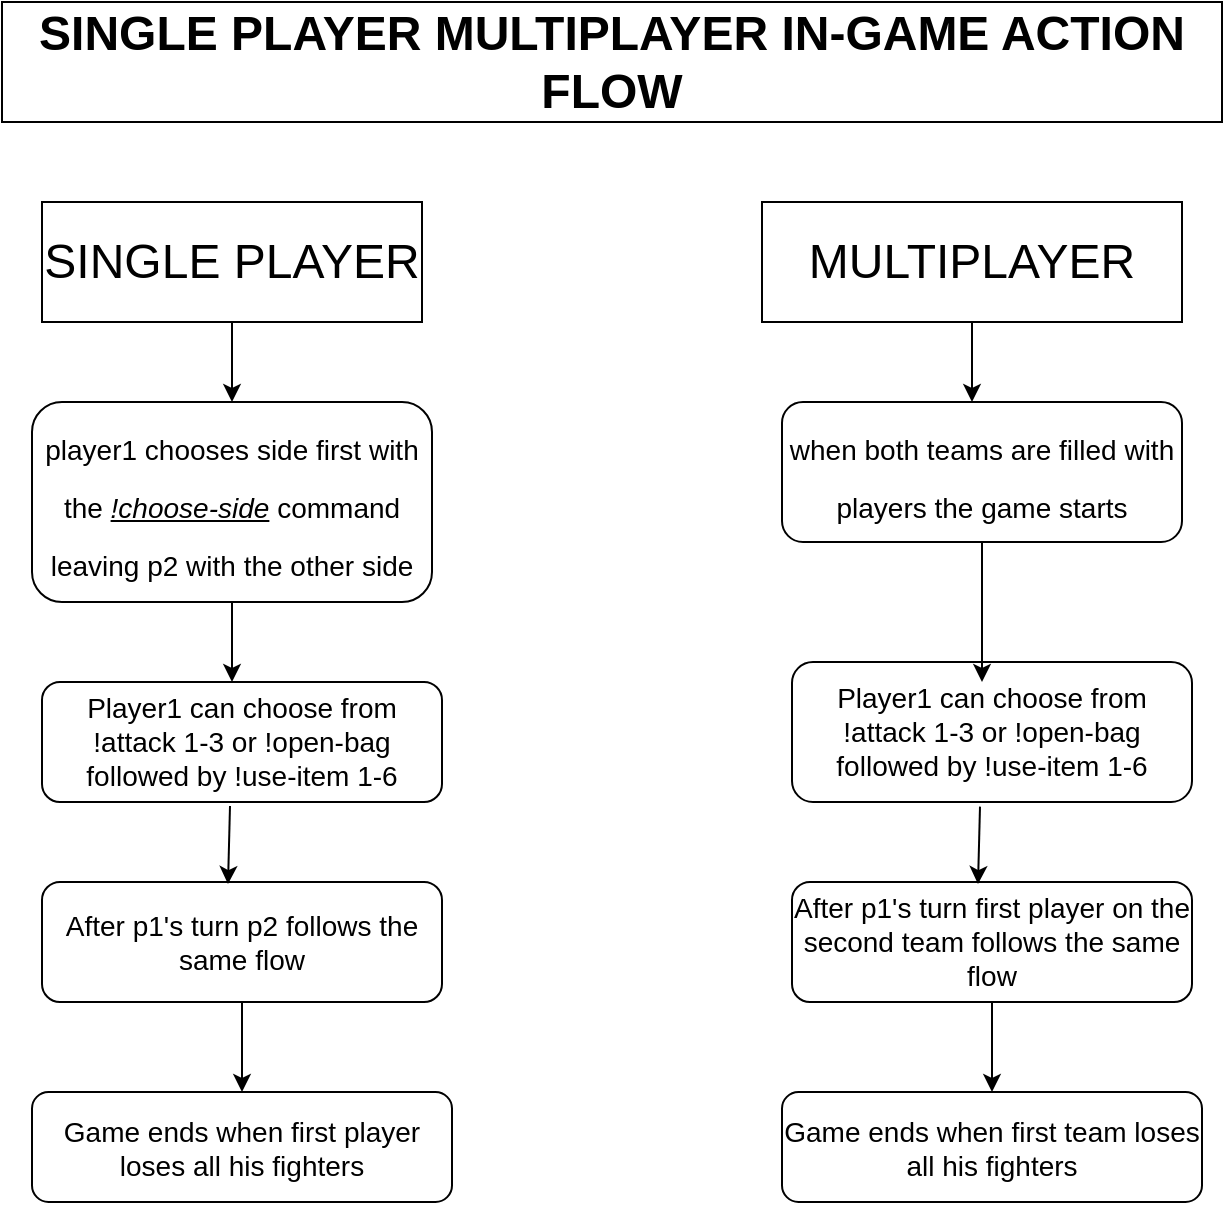 <mxfile version="20.3.6" type="github">
  <diagram id="NJ3Z2Rpw-RBz9cCNa1Mk" name="Page-1">
    <mxGraphModel dx="2062" dy="1104" grid="1" gridSize="10" guides="1" tooltips="1" connect="1" arrows="1" fold="1" page="1" pageScale="1" pageWidth="827" pageHeight="1169" math="0" shadow="0">
      <root>
        <mxCell id="0" />
        <mxCell id="1" parent="0" />
        <mxCell id="wJC9qR62u5TN0GXE5JNp-1" value="&lt;font style=&quot;font-size: 24px;&quot;&gt;&lt;b&gt;SINGLE PLAYER MULTIPLAYER IN-GAME ACTION FLOW&lt;/b&gt;&lt;/font&gt;" style="rounded=0;whiteSpace=wrap;html=1;" vertex="1" parent="1">
          <mxGeometry x="100" y="40" width="610" height="60" as="geometry" />
        </mxCell>
        <mxCell id="wJC9qR62u5TN0GXE5JNp-2" value="MULTIPLAYER" style="rounded=0;whiteSpace=wrap;html=1;fontSize=24;" vertex="1" parent="1">
          <mxGeometry x="480" y="140" width="210" height="60" as="geometry" />
        </mxCell>
        <mxCell id="wJC9qR62u5TN0GXE5JNp-3" value="SINGLE PLAYER" style="rounded=0;whiteSpace=wrap;html=1;fontSize=24;" vertex="1" parent="1">
          <mxGeometry x="120" y="140" width="190" height="60" as="geometry" />
        </mxCell>
        <mxCell id="wJC9qR62u5TN0GXE5JNp-4" value="&lt;font style=&quot;font-size: 14px;&quot;&gt;player1 chooses side first with the &lt;i&gt;&lt;u&gt;!choose-side&lt;/u&gt;&lt;/i&gt; command leaving p2 with the other side&lt;/font&gt;" style="rounded=1;whiteSpace=wrap;html=1;fontSize=24;" vertex="1" parent="1">
          <mxGeometry x="115" y="240" width="200" height="100" as="geometry" />
        </mxCell>
        <mxCell id="wJC9qR62u5TN0GXE5JNp-5" value="Player1 can choose from !attack 1-3 or !open-bag followed by !use-item 1-6" style="rounded=1;whiteSpace=wrap;html=1;fontSize=14;" vertex="1" parent="1">
          <mxGeometry x="120" y="380" width="200" height="60" as="geometry" />
        </mxCell>
        <mxCell id="wJC9qR62u5TN0GXE5JNp-6" value="After p1&#39;s turn p2 follows the same flow" style="rounded=1;whiteSpace=wrap;html=1;fontSize=14;" vertex="1" parent="1">
          <mxGeometry x="120" y="480" width="200" height="60" as="geometry" />
        </mxCell>
        <mxCell id="wJC9qR62u5TN0GXE5JNp-7" value="Game ends when first player loses all his fighters" style="rounded=1;whiteSpace=wrap;html=1;fontSize=14;" vertex="1" parent="1">
          <mxGeometry x="115" y="585" width="210" height="55" as="geometry" />
        </mxCell>
        <mxCell id="wJC9qR62u5TN0GXE5JNp-8" value="" style="endArrow=classic;html=1;rounded=0;fontSize=14;exitX=0.5;exitY=1;exitDx=0;exitDy=0;entryX=0.5;entryY=0;entryDx=0;entryDy=0;" edge="1" parent="1" source="wJC9qR62u5TN0GXE5JNp-3" target="wJC9qR62u5TN0GXE5JNp-4">
          <mxGeometry width="50" height="50" relative="1" as="geometry">
            <mxPoint x="390" y="590" as="sourcePoint" />
            <mxPoint x="440" y="540" as="targetPoint" />
          </mxGeometry>
        </mxCell>
        <mxCell id="wJC9qR62u5TN0GXE5JNp-9" value="" style="endArrow=classic;html=1;rounded=0;fontSize=14;exitX=0.5;exitY=1;exitDx=0;exitDy=0;" edge="1" parent="1" source="wJC9qR62u5TN0GXE5JNp-4">
          <mxGeometry width="50" height="50" relative="1" as="geometry">
            <mxPoint x="390" y="590" as="sourcePoint" />
            <mxPoint x="215" y="380" as="targetPoint" />
          </mxGeometry>
        </mxCell>
        <mxCell id="wJC9qR62u5TN0GXE5JNp-10" value="" style="endArrow=classic;html=1;rounded=0;fontSize=14;exitX=0.47;exitY=1.033;exitDx=0;exitDy=0;exitPerimeter=0;entryX=0.465;entryY=0.017;entryDx=0;entryDy=0;entryPerimeter=0;" edge="1" parent="1" source="wJC9qR62u5TN0GXE5JNp-5" target="wJC9qR62u5TN0GXE5JNp-6">
          <mxGeometry width="50" height="50" relative="1" as="geometry">
            <mxPoint x="390" y="590" as="sourcePoint" />
            <mxPoint x="440" y="540" as="targetPoint" />
          </mxGeometry>
        </mxCell>
        <mxCell id="wJC9qR62u5TN0GXE5JNp-11" value="" style="endArrow=classic;html=1;rounded=0;fontSize=14;exitX=0.5;exitY=1;exitDx=0;exitDy=0;entryX=0.5;entryY=0;entryDx=0;entryDy=0;" edge="1" parent="1" source="wJC9qR62u5TN0GXE5JNp-6" target="wJC9qR62u5TN0GXE5JNp-7">
          <mxGeometry width="50" height="50" relative="1" as="geometry">
            <mxPoint x="390" y="590" as="sourcePoint" />
            <mxPoint x="440" y="540" as="targetPoint" />
          </mxGeometry>
        </mxCell>
        <mxCell id="wJC9qR62u5TN0GXE5JNp-12" value="&lt;font style=&quot;font-size: 14px;&quot;&gt;when both teams are filled with players the game starts&lt;br&gt;&lt;/font&gt;" style="rounded=1;whiteSpace=wrap;html=1;fontSize=24;" vertex="1" parent="1">
          <mxGeometry x="490" y="240" width="200" height="70" as="geometry" />
        </mxCell>
        <mxCell id="wJC9qR62u5TN0GXE5JNp-13" value="Player1 can choose from !attack 1-3 or !open-bag followed by !use-item 1-6" style="rounded=1;whiteSpace=wrap;html=1;fontSize=14;" vertex="1" parent="1">
          <mxGeometry x="495" y="370" width="200" height="70" as="geometry" />
        </mxCell>
        <mxCell id="wJC9qR62u5TN0GXE5JNp-14" value="After p1&#39;s turn first player on the second team follows the same flow" style="rounded=1;whiteSpace=wrap;html=1;fontSize=14;" vertex="1" parent="1">
          <mxGeometry x="495" y="480" width="200" height="60" as="geometry" />
        </mxCell>
        <mxCell id="wJC9qR62u5TN0GXE5JNp-15" value="Game ends when first team loses all his fighters" style="rounded=1;whiteSpace=wrap;html=1;fontSize=14;" vertex="1" parent="1">
          <mxGeometry x="490" y="585" width="210" height="55" as="geometry" />
        </mxCell>
        <mxCell id="wJC9qR62u5TN0GXE5JNp-16" value="" style="endArrow=classic;html=1;rounded=0;fontSize=14;exitX=0.5;exitY=1;exitDx=0;exitDy=0;" edge="1" parent="1" source="wJC9qR62u5TN0GXE5JNp-12">
          <mxGeometry width="50" height="50" relative="1" as="geometry">
            <mxPoint x="765" y="590" as="sourcePoint" />
            <mxPoint x="590" y="380" as="targetPoint" />
          </mxGeometry>
        </mxCell>
        <mxCell id="wJC9qR62u5TN0GXE5JNp-17" value="" style="endArrow=classic;html=1;rounded=0;fontSize=14;exitX=0.47;exitY=1.033;exitDx=0;exitDy=0;exitPerimeter=0;entryX=0.465;entryY=0.017;entryDx=0;entryDy=0;entryPerimeter=0;" edge="1" parent="1" source="wJC9qR62u5TN0GXE5JNp-13" target="wJC9qR62u5TN0GXE5JNp-14">
          <mxGeometry width="50" height="50" relative="1" as="geometry">
            <mxPoint x="765" y="590" as="sourcePoint" />
            <mxPoint x="815" y="540" as="targetPoint" />
          </mxGeometry>
        </mxCell>
        <mxCell id="wJC9qR62u5TN0GXE5JNp-18" value="" style="endArrow=classic;html=1;rounded=0;fontSize=14;exitX=0.5;exitY=1;exitDx=0;exitDy=0;entryX=0.5;entryY=0;entryDx=0;entryDy=0;" edge="1" parent="1" source="wJC9qR62u5TN0GXE5JNp-14" target="wJC9qR62u5TN0GXE5JNp-15">
          <mxGeometry width="50" height="50" relative="1" as="geometry">
            <mxPoint x="765" y="590" as="sourcePoint" />
            <mxPoint x="815" y="540" as="targetPoint" />
          </mxGeometry>
        </mxCell>
        <mxCell id="wJC9qR62u5TN0GXE5JNp-19" value="" style="endArrow=classic;html=1;rounded=0;fontSize=14;exitX=0.5;exitY=1;exitDx=0;exitDy=0;" edge="1" parent="1" source="wJC9qR62u5TN0GXE5JNp-2">
          <mxGeometry width="50" height="50" relative="1" as="geometry">
            <mxPoint x="584.5" y="210" as="sourcePoint" />
            <mxPoint x="585" y="240" as="targetPoint" />
          </mxGeometry>
        </mxCell>
      </root>
    </mxGraphModel>
  </diagram>
</mxfile>
